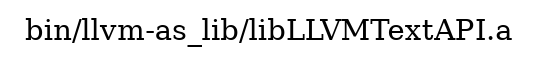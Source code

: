 digraph "bin/llvm-as_lib/libLLVMTextAPI.a" {
	label="bin/llvm-as_lib/libLLVMTextAPI.a";
	rankdir="LR"

}
